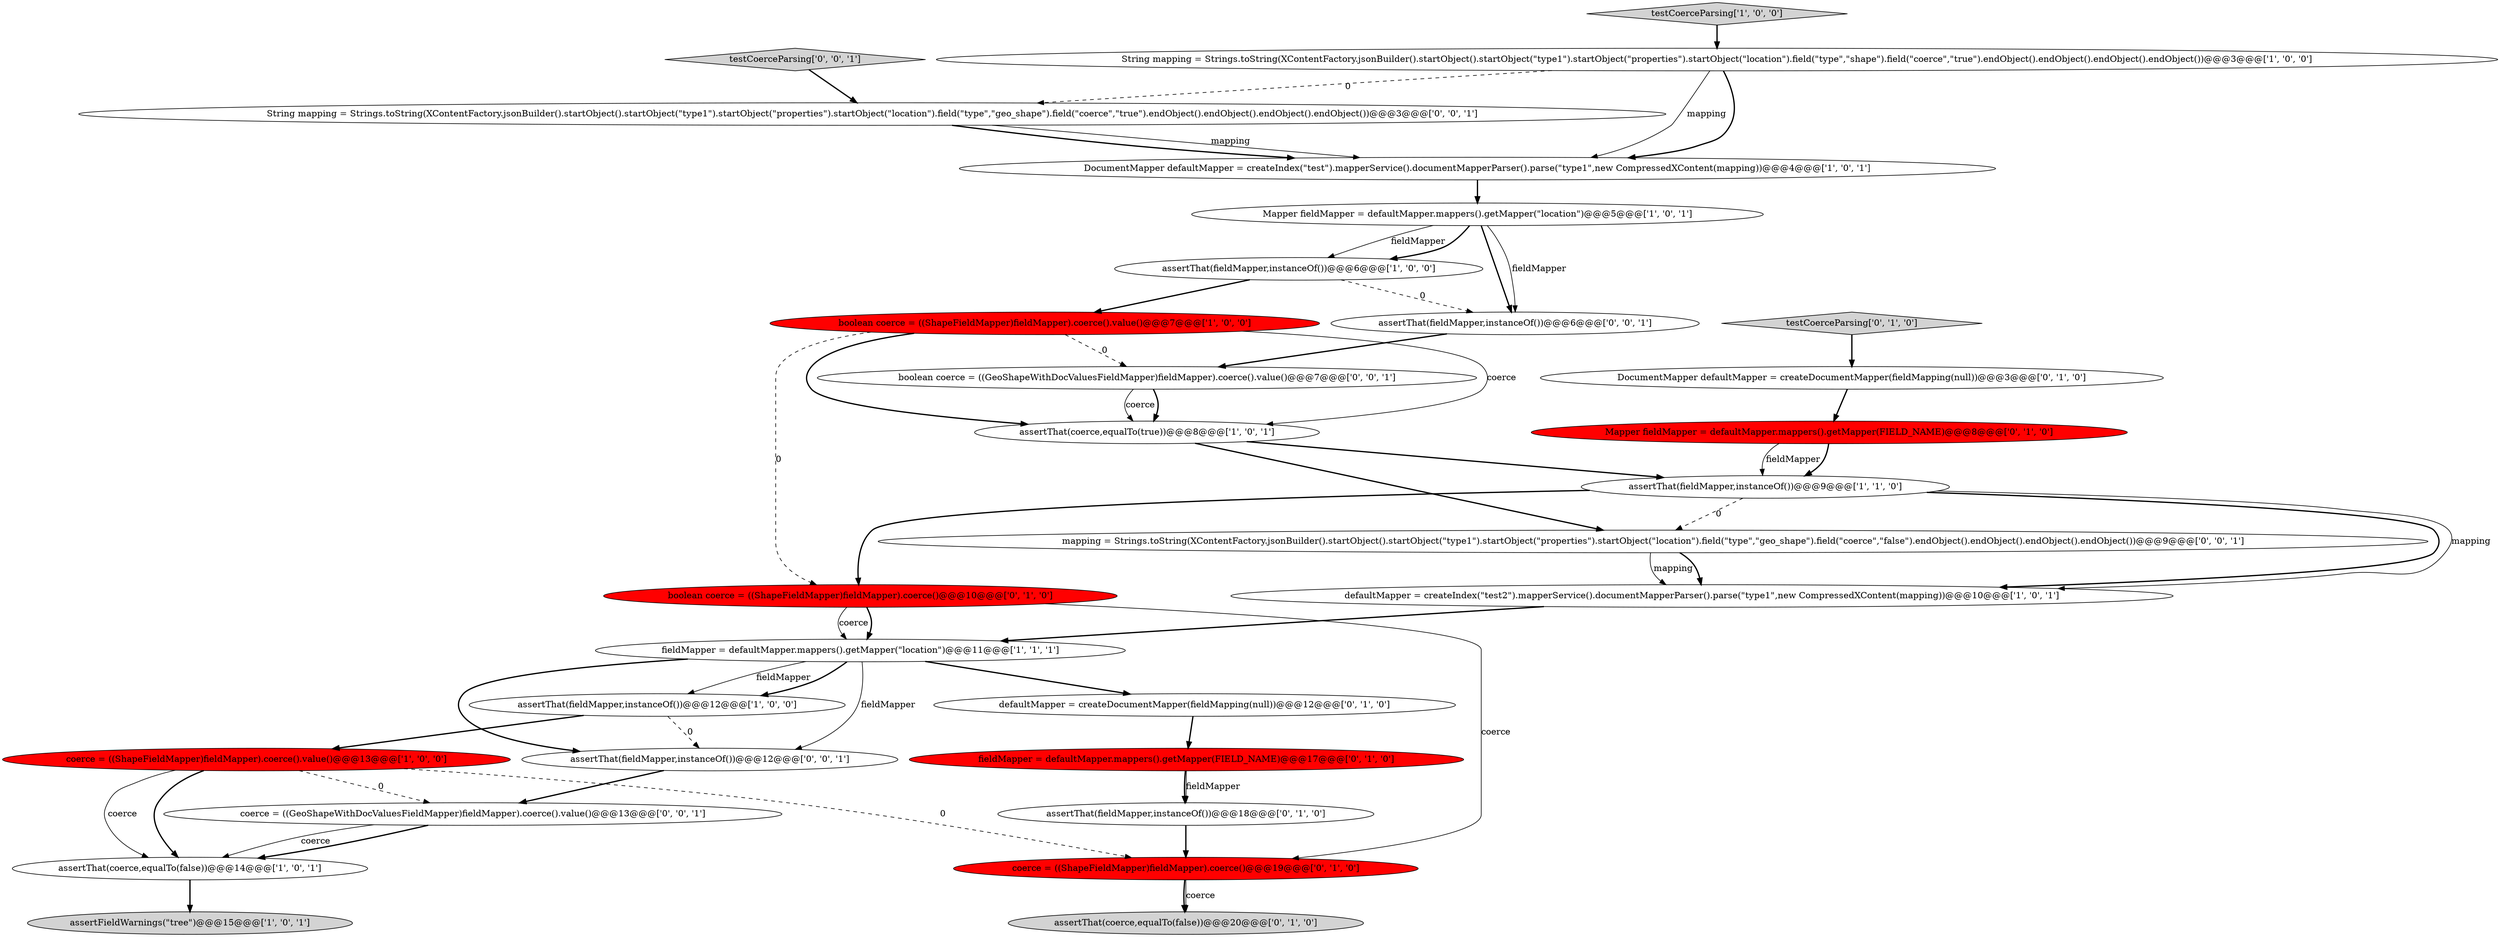 digraph {
0 [style = filled, label = "assertThat(coerce,equalTo(false))@@@14@@@['1', '0', '1']", fillcolor = white, shape = ellipse image = "AAA0AAABBB1BBB"];
1 [style = filled, label = "fieldMapper = defaultMapper.mappers().getMapper(\"location\")@@@11@@@['1', '1', '1']", fillcolor = white, shape = ellipse image = "AAA0AAABBB1BBB"];
17 [style = filled, label = "boolean coerce = ((ShapeFieldMapper)fieldMapper).coerce()@@@10@@@['0', '1', '0']", fillcolor = red, shape = ellipse image = "AAA1AAABBB2BBB"];
14 [style = filled, label = "fieldMapper = defaultMapper.mappers().getMapper(FIELD_NAME)@@@17@@@['0', '1', '0']", fillcolor = red, shape = ellipse image = "AAA1AAABBB2BBB"];
2 [style = filled, label = "DocumentMapper defaultMapper = createIndex(\"test\").mapperService().documentMapperParser().parse(\"type1\",new CompressedXContent(mapping))@@@4@@@['1', '0', '1']", fillcolor = white, shape = ellipse image = "AAA0AAABBB1BBB"];
23 [style = filled, label = "testCoerceParsing['0', '0', '1']", fillcolor = lightgray, shape = diamond image = "AAA0AAABBB3BBB"];
8 [style = filled, label = "Mapper fieldMapper = defaultMapper.mappers().getMapper(\"location\")@@@5@@@['1', '0', '1']", fillcolor = white, shape = ellipse image = "AAA0AAABBB1BBB"];
7 [style = filled, label = "testCoerceParsing['1', '0', '0']", fillcolor = lightgray, shape = diamond image = "AAA0AAABBB1BBB"];
26 [style = filled, label = "coerce = ((GeoShapeWithDocValuesFieldMapper)fieldMapper).coerce().value()@@@13@@@['0', '0', '1']", fillcolor = white, shape = ellipse image = "AAA0AAABBB3BBB"];
15 [style = filled, label = "assertThat(coerce,equalTo(false))@@@20@@@['0', '1', '0']", fillcolor = lightgray, shape = ellipse image = "AAA0AAABBB2BBB"];
9 [style = filled, label = "assertFieldWarnings(\"tree\")@@@15@@@['1', '0', '1']", fillcolor = lightgray, shape = ellipse image = "AAA0AAABBB1BBB"];
13 [style = filled, label = "coerce = ((ShapeFieldMapper)fieldMapper).coerce().value()@@@13@@@['1', '0', '0']", fillcolor = red, shape = ellipse image = "AAA1AAABBB1BBB"];
19 [style = filled, label = "defaultMapper = createDocumentMapper(fieldMapping(null))@@@12@@@['0', '1', '0']", fillcolor = white, shape = ellipse image = "AAA0AAABBB2BBB"];
21 [style = filled, label = "DocumentMapper defaultMapper = createDocumentMapper(fieldMapping(null))@@@3@@@['0', '1', '0']", fillcolor = white, shape = ellipse image = "AAA0AAABBB2BBB"];
18 [style = filled, label = "coerce = ((ShapeFieldMapper)fieldMapper).coerce()@@@19@@@['0', '1', '0']", fillcolor = red, shape = ellipse image = "AAA1AAABBB2BBB"];
28 [style = filled, label = "mapping = Strings.toString(XContentFactory.jsonBuilder().startObject().startObject(\"type1\").startObject(\"properties\").startObject(\"location\").field(\"type\",\"geo_shape\").field(\"coerce\",\"false\").endObject().endObject().endObject().endObject())@@@9@@@['0', '0', '1']", fillcolor = white, shape = ellipse image = "AAA0AAABBB3BBB"];
4 [style = filled, label = "String mapping = Strings.toString(XContentFactory.jsonBuilder().startObject().startObject(\"type1\").startObject(\"properties\").startObject(\"location\").field(\"type\",\"shape\").field(\"coerce\",\"true\").endObject().endObject().endObject().endObject())@@@3@@@['1', '0', '0']", fillcolor = white, shape = ellipse image = "AAA0AAABBB1BBB"];
10 [style = filled, label = "assertThat(coerce,equalTo(true))@@@8@@@['1', '0', '1']", fillcolor = white, shape = ellipse image = "AAA0AAABBB1BBB"];
6 [style = filled, label = "boolean coerce = ((ShapeFieldMapper)fieldMapper).coerce().value()@@@7@@@['1', '0', '0']", fillcolor = red, shape = ellipse image = "AAA1AAABBB1BBB"];
25 [style = filled, label = "assertThat(fieldMapper,instanceOf())@@@12@@@['0', '0', '1']", fillcolor = white, shape = ellipse image = "AAA0AAABBB3BBB"];
22 [style = filled, label = "Mapper fieldMapper = defaultMapper.mappers().getMapper(FIELD_NAME)@@@8@@@['0', '1', '0']", fillcolor = red, shape = ellipse image = "AAA1AAABBB2BBB"];
12 [style = filled, label = "assertThat(fieldMapper,instanceOf())@@@6@@@['1', '0', '0']", fillcolor = white, shape = ellipse image = "AAA0AAABBB1BBB"];
20 [style = filled, label = "assertThat(fieldMapper,instanceOf())@@@18@@@['0', '1', '0']", fillcolor = white, shape = ellipse image = "AAA0AAABBB2BBB"];
3 [style = filled, label = "defaultMapper = createIndex(\"test2\").mapperService().documentMapperParser().parse(\"type1\",new CompressedXContent(mapping))@@@10@@@['1', '0', '1']", fillcolor = white, shape = ellipse image = "AAA0AAABBB1BBB"];
27 [style = filled, label = "assertThat(fieldMapper,instanceOf())@@@6@@@['0', '0', '1']", fillcolor = white, shape = ellipse image = "AAA0AAABBB3BBB"];
29 [style = filled, label = "String mapping = Strings.toString(XContentFactory.jsonBuilder().startObject().startObject(\"type1\").startObject(\"properties\").startObject(\"location\").field(\"type\",\"geo_shape\").field(\"coerce\",\"true\").endObject().endObject().endObject().endObject())@@@3@@@['0', '0', '1']", fillcolor = white, shape = ellipse image = "AAA0AAABBB3BBB"];
16 [style = filled, label = "testCoerceParsing['0', '1', '0']", fillcolor = lightgray, shape = diamond image = "AAA0AAABBB2BBB"];
11 [style = filled, label = "assertThat(fieldMapper,instanceOf())@@@12@@@['1', '0', '0']", fillcolor = white, shape = ellipse image = "AAA0AAABBB1BBB"];
24 [style = filled, label = "boolean coerce = ((GeoShapeWithDocValuesFieldMapper)fieldMapper).coerce().value()@@@7@@@['0', '0', '1']", fillcolor = white, shape = ellipse image = "AAA0AAABBB3BBB"];
5 [style = filled, label = "assertThat(fieldMapper,instanceOf())@@@9@@@['1', '1', '0']", fillcolor = white, shape = ellipse image = "AAA0AAABBB1BBB"];
24->10 [style = bold, label=""];
5->3 [style = bold, label=""];
29->2 [style = solid, label="mapping"];
0->9 [style = bold, label=""];
22->5 [style = solid, label="fieldMapper"];
17->18 [style = solid, label="coerce"];
10->28 [style = bold, label=""];
17->1 [style = bold, label=""];
3->1 [style = bold, label=""];
1->11 [style = solid, label="fieldMapper"];
6->10 [style = solid, label="coerce"];
18->15 [style = bold, label=""];
18->15 [style = solid, label="coerce"];
6->17 [style = dashed, label="0"];
4->2 [style = bold, label=""];
24->10 [style = solid, label="coerce"];
7->4 [style = bold, label=""];
14->20 [style = solid, label="fieldMapper"];
12->6 [style = bold, label=""];
5->17 [style = bold, label=""];
28->3 [style = solid, label="mapping"];
22->5 [style = bold, label=""];
13->26 [style = dashed, label="0"];
17->1 [style = solid, label="coerce"];
1->25 [style = solid, label="fieldMapper"];
1->11 [style = bold, label=""];
23->29 [style = bold, label=""];
20->18 [style = bold, label=""];
4->2 [style = solid, label="mapping"];
26->0 [style = solid, label="coerce"];
8->12 [style = solid, label="fieldMapper"];
26->0 [style = bold, label=""];
29->2 [style = bold, label=""];
5->28 [style = dashed, label="0"];
5->3 [style = solid, label="mapping"];
10->5 [style = bold, label=""];
19->14 [style = bold, label=""];
21->22 [style = bold, label=""];
6->24 [style = dashed, label="0"];
16->21 [style = bold, label=""];
6->10 [style = bold, label=""];
11->13 [style = bold, label=""];
25->26 [style = bold, label=""];
14->20 [style = bold, label=""];
12->27 [style = dashed, label="0"];
11->25 [style = dashed, label="0"];
13->0 [style = solid, label="coerce"];
27->24 [style = bold, label=""];
28->3 [style = bold, label=""];
13->18 [style = dashed, label="0"];
4->29 [style = dashed, label="0"];
1->19 [style = bold, label=""];
8->27 [style = bold, label=""];
1->25 [style = bold, label=""];
8->12 [style = bold, label=""];
8->27 [style = solid, label="fieldMapper"];
2->8 [style = bold, label=""];
13->0 [style = bold, label=""];
}
